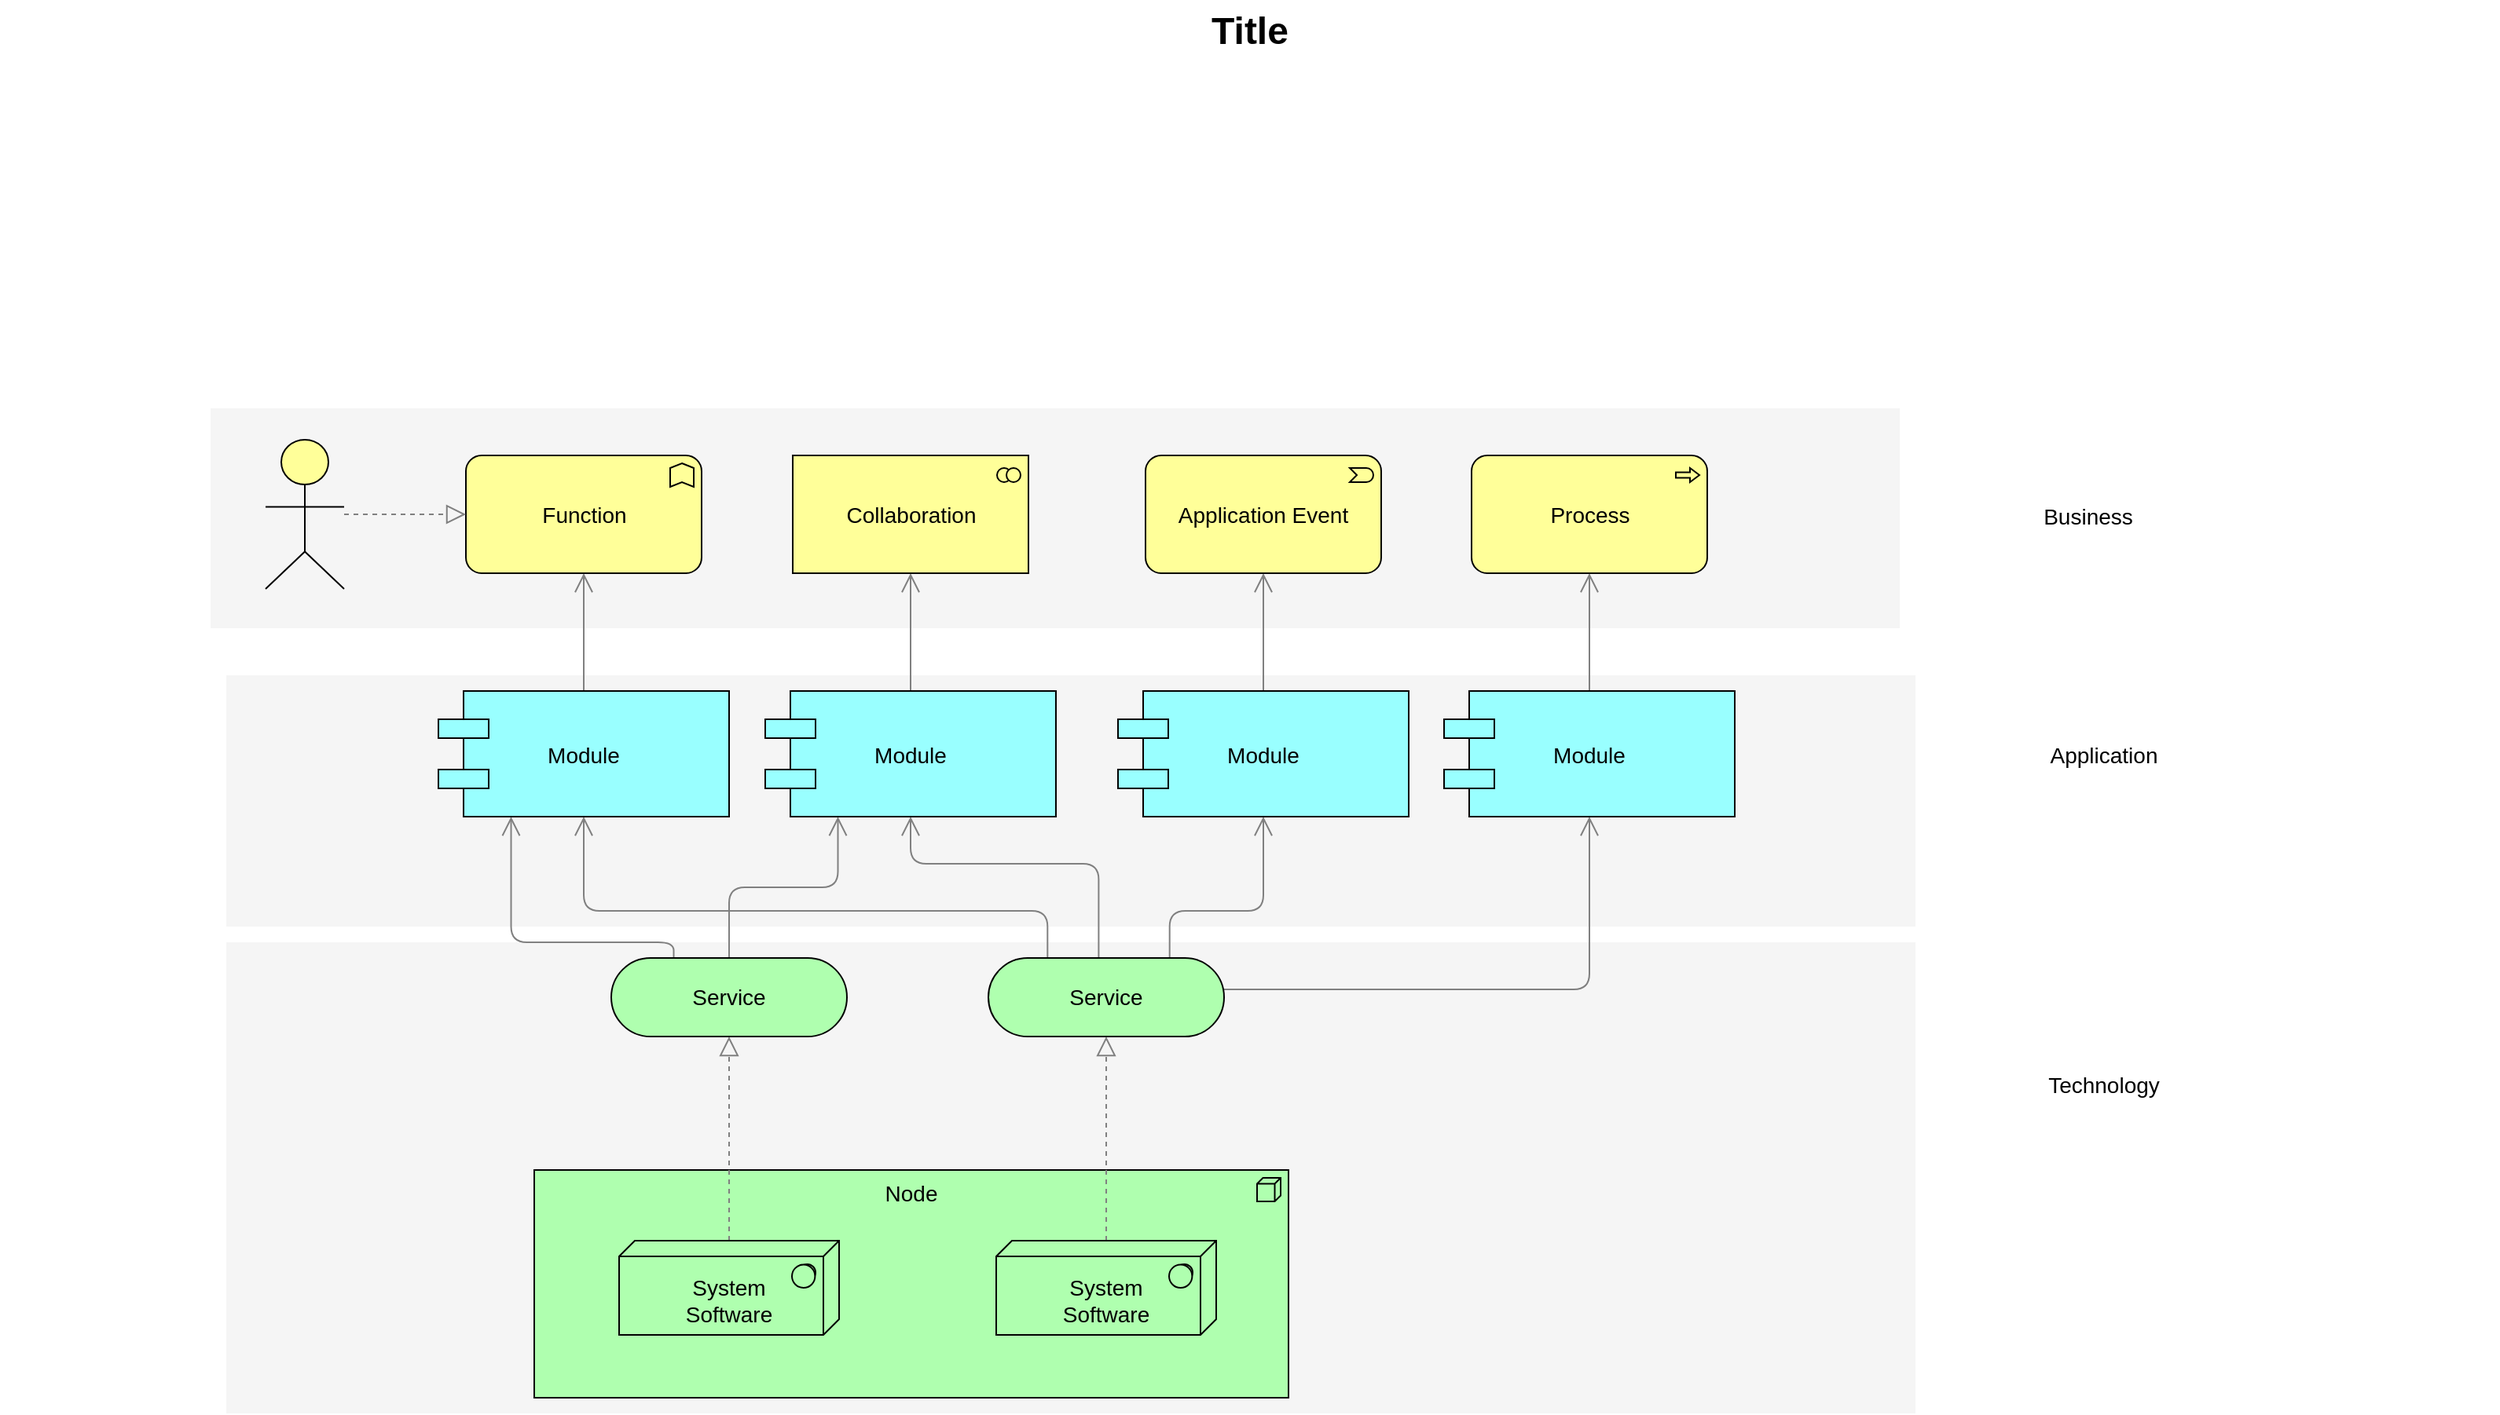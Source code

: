 <mxfile version="20.3.3" type="github" pages="4">
  <diagram id="6I0OCvxSQrVGMHxT2VVA" name="Page-1">
    <mxGraphModel dx="1666" dy="769" grid="1" gridSize="10" guides="1" tooltips="1" connect="1" arrows="1" fold="1" page="1" pageScale="1" pageWidth="850" pageHeight="1100" math="0" shadow="0">
      <root>
        <mxCell id="0" />
        <mxCell id="1" parent="0" />
        <mxCell id="dKdSaXE48SgPbhcamS2K-30" value="" style="whiteSpace=wrap;html=1;strokeColor=none;strokeWidth=1;fillColor=#f5f5f5;fontSize=14;" parent="1" vertex="1">
          <mxGeometry x="194" y="670" width="1075" height="300" as="geometry" />
        </mxCell>
        <mxCell id="dKdSaXE48SgPbhcamS2K-31" value="" style="whiteSpace=wrap;html=1;strokeColor=none;strokeWidth=1;fillColor=#f5f5f5;fontSize=14;" parent="1" vertex="1">
          <mxGeometry x="194" y="500" width="1075" height="160" as="geometry" />
        </mxCell>
        <mxCell id="dKdSaXE48SgPbhcamS2K-32" value="" style="whiteSpace=wrap;html=1;strokeColor=none;strokeWidth=1;fillColor=#f5f5f5;fontSize=14;" parent="1" vertex="1">
          <mxGeometry x="184" y="330" width="1075" height="140" as="geometry" />
        </mxCell>
        <mxCell id="dKdSaXE48SgPbhcamS2K-33" value="Node" style="html=1;whiteSpace=wrap;fillColor=#AFFFAF;shape=mxgraph.archimate3.application;appType=node;archiType=square;fontSize=14;verticalAlign=top;" parent="1" vertex="1">
          <mxGeometry x="390" y="815" width="480" height="145" as="geometry" />
        </mxCell>
        <mxCell id="dKdSaXE48SgPbhcamS2K-34" style="edgeStyle=elbowEdgeStyle;rounded=1;elbow=vertical;html=1;startSize=10;endArrow=block;endFill=0;endSize=10;jettySize=auto;orthogonalLoop=1;strokeColor=#808080;fontSize=14;dashed=1;" parent="1" source="dKdSaXE48SgPbhcamS2K-35" target="dKdSaXE48SgPbhcamS2K-40" edge="1">
          <mxGeometry relative="1" as="geometry" />
        </mxCell>
        <mxCell id="dKdSaXE48SgPbhcamS2K-35" value="&lt;div&gt;&lt;br&gt;&lt;/div&gt;System&lt;div&gt;Software&lt;/div&gt;" style="html=1;whiteSpace=wrap;fillColor=#AFFFAF;shape=mxgraph.archimate3.tech;techType=sysSw;fontSize=14;" parent="1" vertex="1">
          <mxGeometry x="444" y="860" width="140" height="60" as="geometry" />
        </mxCell>
        <mxCell id="dKdSaXE48SgPbhcamS2K-36" style="edgeStyle=elbowEdgeStyle;rounded=1;elbow=vertical;html=1;startSize=10;endArrow=block;endFill=0;endSize=10;jettySize=auto;orthogonalLoop=1;strokeColor=#808080;fontSize=14;dashed=1;" parent="1" source="dKdSaXE48SgPbhcamS2K-37" target="dKdSaXE48SgPbhcamS2K-45" edge="1">
          <mxGeometry relative="1" as="geometry" />
        </mxCell>
        <mxCell id="dKdSaXE48SgPbhcamS2K-37" value="&lt;div&gt;&lt;br&gt;&lt;/div&gt;&lt;div&gt;&lt;span&gt;System&lt;/span&gt;&lt;div&gt;Software&lt;/div&gt;&lt;/div&gt;" style="html=1;whiteSpace=wrap;fillColor=#AFFFAF;shape=mxgraph.archimate3.tech;techType=sysSw;fontSize=14;" parent="1" vertex="1">
          <mxGeometry x="684" y="860" width="140" height="60" as="geometry" />
        </mxCell>
        <mxCell id="dKdSaXE48SgPbhcamS2K-38" style="edgeStyle=elbowEdgeStyle;rounded=1;elbow=vertical;html=1;startSize=10;endArrow=open;endFill=0;endSize=10;jettySize=auto;orthogonalLoop=1;strokeColor=#808080;fontSize=14;entryX=0.25;entryY=1;" parent="1" source="dKdSaXE48SgPbhcamS2K-40" target="dKdSaXE48SgPbhcamS2K-49" edge="1">
          <mxGeometry relative="1" as="geometry" />
        </mxCell>
        <mxCell id="dKdSaXE48SgPbhcamS2K-39" style="edgeStyle=elbowEdgeStyle;rounded=1;elbow=vertical;html=1;startSize=10;endArrow=open;endFill=0;endSize=10;jettySize=auto;orthogonalLoop=1;strokeColor=#808080;fontSize=14;entryX=0.25;entryY=1;exitX=0.265;exitY=0.007;exitPerimeter=0;" parent="1" source="dKdSaXE48SgPbhcamS2K-40" target="dKdSaXE48SgPbhcamS2K-47" edge="1">
          <mxGeometry relative="1" as="geometry">
            <Array as="points">
              <mxPoint x="422" y="670" />
            </Array>
          </mxGeometry>
        </mxCell>
        <mxCell id="dKdSaXE48SgPbhcamS2K-40" value="Service" style="html=1;whiteSpace=wrap;fillColor=#AFFFAF;shape=mxgraph.archimate3.service;fontSize=14;" parent="1" vertex="1">
          <mxGeometry x="439" y="680" width="150" height="50" as="geometry" />
        </mxCell>
        <mxCell id="dKdSaXE48SgPbhcamS2K-41" style="edgeStyle=elbowEdgeStyle;rounded=1;elbow=vertical;html=1;startSize=10;endArrow=open;endFill=0;endSize=10;jettySize=auto;orthogonalLoop=1;strokeColor=#808080;fontSize=14;" parent="1" source="dKdSaXE48SgPbhcamS2K-45" target="dKdSaXE48SgPbhcamS2K-53" edge="1">
          <mxGeometry relative="1" as="geometry">
            <Array as="points">
              <mxPoint x="909" y="700" />
            </Array>
          </mxGeometry>
        </mxCell>
        <mxCell id="dKdSaXE48SgPbhcamS2K-42" style="edgeStyle=elbowEdgeStyle;rounded=1;elbow=vertical;html=1;startSize=10;endArrow=open;endFill=0;endSize=10;jettySize=auto;orthogonalLoop=1;strokeColor=#808080;fontSize=14;entryX=0.5;entryY=1;exitX=0.769;exitY=0.025;exitPerimeter=0;" parent="1" source="dKdSaXE48SgPbhcamS2K-45" target="dKdSaXE48SgPbhcamS2K-51" edge="1">
          <mxGeometry relative="1" as="geometry">
            <Array as="points">
              <mxPoint x="809" y="650" />
            </Array>
          </mxGeometry>
        </mxCell>
        <mxCell id="dKdSaXE48SgPbhcamS2K-43" style="edgeStyle=elbowEdgeStyle;rounded=1;elbow=vertical;html=1;startSize=10;endArrow=open;endFill=0;endSize=10;jettySize=auto;orthogonalLoop=1;strokeColor=#808080;fontSize=14;entryX=0.5;entryY=1;exitX=0.468;exitY=0.025;exitPerimeter=0;" parent="1" source="dKdSaXE48SgPbhcamS2K-45" target="dKdSaXE48SgPbhcamS2K-49" edge="1">
          <mxGeometry relative="1" as="geometry">
            <Array as="points">
              <mxPoint x="699" y="620" />
            </Array>
          </mxGeometry>
        </mxCell>
        <mxCell id="dKdSaXE48SgPbhcamS2K-44" style="edgeStyle=elbowEdgeStyle;rounded=1;elbow=vertical;html=1;startSize=10;endArrow=open;endFill=0;endSize=10;jettySize=auto;orthogonalLoop=1;strokeColor=#808080;fontSize=14;exitX=0.251;exitY=0.002;exitPerimeter=0;" parent="1" source="dKdSaXE48SgPbhcamS2K-45" target="dKdSaXE48SgPbhcamS2K-47" edge="1">
          <mxGeometry relative="1" as="geometry">
            <Array as="points">
              <mxPoint x="589" y="650" />
            </Array>
          </mxGeometry>
        </mxCell>
        <mxCell id="dKdSaXE48SgPbhcamS2K-45" value="Service" style="html=1;whiteSpace=wrap;fillColor=#AFFFAF;shape=mxgraph.archimate3.service;fontSize=14;" parent="1" vertex="1">
          <mxGeometry x="679" y="680" width="150" height="50" as="geometry" />
        </mxCell>
        <mxCell id="dKdSaXE48SgPbhcamS2K-46" style="edgeStyle=elbowEdgeStyle;rounded=1;elbow=vertical;html=1;startSize=10;endArrow=open;endFill=0;endSize=10;jettySize=auto;orthogonalLoop=1;strokeColor=#808080;fontSize=14;" parent="1" source="dKdSaXE48SgPbhcamS2K-47" target="dKdSaXE48SgPbhcamS2K-54" edge="1">
          <mxGeometry relative="1" as="geometry" />
        </mxCell>
        <mxCell id="dKdSaXE48SgPbhcamS2K-47" value="Module" style="shape=component;align=center;fillColor=#99ffff;gradientColor=none;fontSize=14;" parent="1" vertex="1">
          <mxGeometry x="329" y="510" width="185" height="80" as="geometry" />
        </mxCell>
        <mxCell id="dKdSaXE48SgPbhcamS2K-48" style="edgeStyle=elbowEdgeStyle;rounded=1;elbow=vertical;html=1;startSize=10;endArrow=open;endFill=0;endSize=10;jettySize=auto;orthogonalLoop=1;strokeColor=#808080;fontSize=14;" parent="1" source="dKdSaXE48SgPbhcamS2K-49" target="dKdSaXE48SgPbhcamS2K-55" edge="1">
          <mxGeometry relative="1" as="geometry" />
        </mxCell>
        <mxCell id="dKdSaXE48SgPbhcamS2K-49" value="Module" style="shape=component;align=center;fillColor=#99ffff;gradientColor=none;fontSize=14;" parent="1" vertex="1">
          <mxGeometry x="537" y="510" width="185" height="80" as="geometry" />
        </mxCell>
        <mxCell id="dKdSaXE48SgPbhcamS2K-50" style="edgeStyle=elbowEdgeStyle;rounded=1;elbow=vertical;html=1;startSize=10;endArrow=open;endFill=0;endSize=10;jettySize=auto;orthogonalLoop=1;strokeColor=#808080;fontSize=14;" parent="1" source="dKdSaXE48SgPbhcamS2K-51" target="dKdSaXE48SgPbhcamS2K-56" edge="1">
          <mxGeometry relative="1" as="geometry" />
        </mxCell>
        <mxCell id="dKdSaXE48SgPbhcamS2K-51" value="Module" style="shape=component;align=center;fillColor=#99ffff;gradientColor=none;fontSize=14;" parent="1" vertex="1">
          <mxGeometry x="761.5" y="510" width="185" height="80" as="geometry" />
        </mxCell>
        <mxCell id="dKdSaXE48SgPbhcamS2K-52" style="edgeStyle=elbowEdgeStyle;rounded=1;elbow=vertical;html=1;startSize=10;endArrow=open;endFill=0;endSize=10;jettySize=auto;orthogonalLoop=1;strokeColor=#808080;fontSize=14;" parent="1" source="dKdSaXE48SgPbhcamS2K-53" target="dKdSaXE48SgPbhcamS2K-57" edge="1">
          <mxGeometry relative="1" as="geometry" />
        </mxCell>
        <mxCell id="dKdSaXE48SgPbhcamS2K-53" value="Module" style="shape=component;align=center;fillColor=#99ffff;gradientColor=none;fontSize=14;" parent="1" vertex="1">
          <mxGeometry x="969" y="510" width="185" height="80" as="geometry" />
        </mxCell>
        <mxCell id="dKdSaXE48SgPbhcamS2K-54" value="Function" style="html=1;whiteSpace=wrap;fillColor=#ffff99;shape=mxgraph.archimate3.application;appType=func;archiType=rounded;fontSize=14;" parent="1" vertex="1">
          <mxGeometry x="346.5" y="360" width="150" height="75" as="geometry" />
        </mxCell>
        <mxCell id="dKdSaXE48SgPbhcamS2K-55" value="Collaboration" style="html=1;whiteSpace=wrap;fillColor=#ffff99;shape=mxgraph.archimate3.application;appType=collab;archiType=square;fontSize=14;" parent="1" vertex="1">
          <mxGeometry x="554.5" y="360" width="150" height="75" as="geometry" />
        </mxCell>
        <mxCell id="dKdSaXE48SgPbhcamS2K-56" value="Application Event" style="html=1;whiteSpace=wrap;fillColor=#ffff99;shape=mxgraph.archimate3.application;appType=event;archiType=rounded;fontSize=14;" parent="1" vertex="1">
          <mxGeometry x="779" y="360" width="150" height="75" as="geometry" />
        </mxCell>
        <mxCell id="dKdSaXE48SgPbhcamS2K-57" value="Process" style="html=1;whiteSpace=wrap;fillColor=#ffff99;shape=mxgraph.archimate3.application;appType=proc;archiType=rounded;fontSize=14;" parent="1" vertex="1">
          <mxGeometry x="986.5" y="360" width="150" height="75" as="geometry" />
        </mxCell>
        <mxCell id="dKdSaXE48SgPbhcamS2K-58" value="Technology" style="text;html=1;strokeColor=none;fillColor=none;align=center;verticalAlign=middle;whiteSpace=wrap;fontSize=14;" parent="1" vertex="1">
          <mxGeometry x="1269" y="751" width="240" height="20" as="geometry" />
        </mxCell>
        <mxCell id="dKdSaXE48SgPbhcamS2K-59" value="Application" style="text;html=1;strokeColor=none;fillColor=none;align=center;verticalAlign=middle;whiteSpace=wrap;fontSize=14;" parent="1" vertex="1">
          <mxGeometry x="1269" y="541" width="240" height="20" as="geometry" />
        </mxCell>
        <mxCell id="dKdSaXE48SgPbhcamS2K-60" value="Business" style="text;html=1;strokeColor=none;fillColor=none;align=center;verticalAlign=middle;whiteSpace=wrap;fontSize=14;" parent="1" vertex="1">
          <mxGeometry x="1259" y="389" width="240" height="20" as="geometry" />
        </mxCell>
        <mxCell id="dKdSaXE48SgPbhcamS2K-61" style="edgeStyle=elbowEdgeStyle;rounded=1;elbow=vertical;html=1;dashed=1;startSize=10;endArrow=block;endFill=0;endSize=10;jettySize=auto;orthogonalLoop=1;strokeColor=#808080;fontSize=14;" parent="1" source="dKdSaXE48SgPbhcamS2K-62" target="dKdSaXE48SgPbhcamS2K-54" edge="1">
          <mxGeometry relative="1" as="geometry" />
        </mxCell>
        <mxCell id="dKdSaXE48SgPbhcamS2K-62" value="" style="html=1;whiteSpace=wrap;fillColor=#ffff99;shape=mxgraph.archimate3.actor;fontSize=14;" parent="1" vertex="1">
          <mxGeometry x="219" y="350" width="50" height="95" as="geometry" />
        </mxCell>
        <mxCell id="dKdSaXE48SgPbhcamS2K-63" value="Title" style="text;strokeColor=none;fillColor=none;html=1;fontSize=24;fontStyle=1;verticalAlign=middle;align=center;" parent="1" vertex="1">
          <mxGeometry x="50" y="70" width="1590" height="40" as="geometry" />
        </mxCell>
      </root>
    </mxGraphModel>
  </diagram>
  <diagram id="lbukrBhSVeW8FZef-kJ1" name="第 2 页">
    <mxGraphModel dx="1186" dy="519" grid="1" gridSize="10" guides="1" tooltips="1" connect="1" arrows="1" fold="1" page="1" pageScale="1" pageWidth="827" pageHeight="1169" math="0" shadow="0">
      <root>
        <mxCell id="0" />
        <mxCell id="1" parent="0" />
        <mxCell id="a6-csXQEDT_WiFzlH9FD-1" value="用户服务" style="rounded=0;whiteSpace=wrap;html=1;fillColor=#FF6666;" parent="1" vertex="1">
          <mxGeometry x="180" y="380" width="100" height="50" as="geometry" />
        </mxCell>
        <mxCell id="a6-csXQEDT_WiFzlH9FD-2" value="" style="endArrow=none;dashed=1;html=1;rounded=0;" parent="1" edge="1">
          <mxGeometry width="50" height="50" relative="1" as="geometry">
            <mxPoint x="170" y="430" as="sourcePoint" />
            <mxPoint x="170" y="90" as="targetPoint" />
          </mxGeometry>
        </mxCell>
        <mxCell id="a6-csXQEDT_WiFzlH9FD-3" value="配置服务" style="rounded=0;whiteSpace=wrap;html=1;fillColor=#FF6666;" parent="1" vertex="1">
          <mxGeometry x="290" y="380" width="100" height="50" as="geometry" />
        </mxCell>
        <mxCell id="a6-csXQEDT_WiFzlH9FD-4" value="流程服务" style="rounded=0;whiteSpace=wrap;html=1;" parent="1" vertex="1">
          <mxGeometry x="400" y="380" width="100" height="50" as="geometry" />
        </mxCell>
        <mxCell id="a6-csXQEDT_WiFzlH9FD-5" value="Mysql" style="shape=cylinder3;whiteSpace=wrap;html=1;boundedLbl=1;backgroundOutline=1;size=15;" parent="1" vertex="1">
          <mxGeometry x="180" y="470" width="60" height="60" as="geometry" />
        </mxCell>
        <mxCell id="a6-csXQEDT_WiFzlH9FD-6" value="达梦" style="shape=cylinder3;whiteSpace=wrap;html=1;boundedLbl=1;backgroundOutline=1;size=15;" parent="1" vertex="1">
          <mxGeometry x="280" y="470" width="60" height="60" as="geometry" />
        </mxCell>
        <mxCell id="a6-csXQEDT_WiFzlH9FD-7" value="PG" style="shape=cylinder3;whiteSpace=wrap;html=1;boundedLbl=1;backgroundOutline=1;size=15;" parent="1" vertex="1">
          <mxGeometry x="370" y="470" width="60" height="60" as="geometry" />
        </mxCell>
        <mxCell id="a6-csXQEDT_WiFzlH9FD-8" value="Kafka" style="shape=cylinder3;whiteSpace=wrap;html=1;boundedLbl=1;backgroundOutline=1;size=15;rotation=90;" parent="1" vertex="1">
          <mxGeometry x="562" y="470" width="40" height="70" as="geometry" />
        </mxCell>
        <mxCell id="a6-csXQEDT_WiFzlH9FD-9" value="Redis" style="shape=cylinder3;whiteSpace=wrap;html=1;boundedLbl=1;backgroundOutline=1;size=15;" parent="1" vertex="1">
          <mxGeometry x="460" y="470" width="60" height="60" as="geometry" />
        </mxCell>
        <mxCell id="a6-csXQEDT_WiFzlH9FD-11" value="" style="endArrow=none;dashed=1;html=1;rounded=0;" parent="1" edge="1">
          <mxGeometry width="50" height="50" relative="1" as="geometry">
            <mxPoint x="120" y="450" as="sourcePoint" />
            <mxPoint x="980" y="450" as="targetPoint" />
          </mxGeometry>
        </mxCell>
        <mxCell id="a6-csXQEDT_WiFzlH9FD-12" value="日志服务" style="rounded=0;whiteSpace=wrap;html=1;fillColor=#FF6666;" parent="1" vertex="1">
          <mxGeometry x="510" y="380" width="100" height="50" as="geometry" />
        </mxCell>
        <mxCell id="a6-csXQEDT_WiFzlH9FD-13" value="缓存" style="rounded=0;whiteSpace=wrap;html=1;" parent="1" vertex="1">
          <mxGeometry x="620" y="380" width="100" height="50" as="geometry" />
        </mxCell>
        <mxCell id="a6-csXQEDT_WiFzlH9FD-14" value="图片服务" style="rounded=0;whiteSpace=wrap;html=1;" parent="1" vertex="1">
          <mxGeometry x="730" y="380" width="100" height="50" as="geometry" />
        </mxCell>
        <mxCell id="a6-csXQEDT_WiFzlH9FD-15" value="OSS" style="rounded=0;whiteSpace=wrap;html=1;" parent="1" vertex="1">
          <mxGeometry x="840" y="380" width="100" height="50" as="geometry" />
        </mxCell>
        <mxCell id="a6-csXQEDT_WiFzlH9FD-16" value="文件存储" style="shape=cylinder3;whiteSpace=wrap;html=1;boundedLbl=1;backgroundOutline=1;size=15;" parent="1" vertex="1">
          <mxGeometry x="670" y="470" width="60" height="60" as="geometry" />
        </mxCell>
        <mxCell id="a6-csXQEDT_WiFzlH9FD-17" value="" style="endArrow=none;dashed=1;html=1;rounded=0;" parent="1" edge="1">
          <mxGeometry width="50" height="50" relative="1" as="geometry">
            <mxPoint x="967" y="440" as="sourcePoint" />
            <mxPoint x="967" y="100" as="targetPoint" />
          </mxGeometry>
        </mxCell>
        <mxCell id="a6-csXQEDT_WiFzlH9FD-18" value="数据规范" style="rounded=0;whiteSpace=wrap;html=1;fillColor=#fff2cc;strokeColor=#d6b656;" parent="1" vertex="1">
          <mxGeometry x="790" y="475" width="110" height="50" as="geometry" />
        </mxCell>
        <mxCell id="a6-csXQEDT_WiFzlH9FD-19" value="文书服务" style="rounded=0;whiteSpace=wrap;html=1;fillColor=#b0e3e6;strokeColor=#0e8088;" parent="1" vertex="1">
          <mxGeometry x="180" y="290" width="100" height="50" as="geometry" />
        </mxCell>
        <mxCell id="a6-csXQEDT_WiFzlH9FD-20" value="案件" style="rounded=0;whiteSpace=wrap;html=1;" parent="1" vertex="1">
          <mxGeometry x="290" y="290" width="100" height="50" as="geometry" />
        </mxCell>
        <mxCell id="a6-csXQEDT_WiFzlH9FD-21" value="自由裁量权" style="rounded=0;whiteSpace=wrap;html=1;fillColor=#FF6666;" parent="1" vertex="1">
          <mxGeometry x="400" y="290" width="100" height="50" as="geometry" />
        </mxCell>
        <mxCell id="a6-csXQEDT_WiFzlH9FD-22" value="考试" style="rounded=0;whiteSpace=wrap;html=1;" parent="1" vertex="1">
          <mxGeometry x="510" y="290" width="100" height="50" as="geometry" />
        </mxCell>
        <mxCell id="a6-csXQEDT_WiFzlH9FD-23" value="评议考核" style="rounded=0;whiteSpace=wrap;html=1;" parent="1" vertex="1">
          <mxGeometry x="620" y="290" width="100" height="50" as="geometry" />
        </mxCell>
        <mxCell id="a6-csXQEDT_WiFzlH9FD-24" value="指挥调度" style="rounded=0;whiteSpace=wrap;html=1;" parent="1" vertex="1">
          <mxGeometry x="730" y="290" width="100" height="50" as="geometry" />
        </mxCell>
        <mxCell id="a6-csXQEDT_WiFzlH9FD-25" value="菜单管理" style="rounded=0;whiteSpace=wrap;html=1;fillColor=#FF6666;" parent="1" vertex="1">
          <mxGeometry x="840" y="290" width="100" height="50" as="geometry" />
        </mxCell>
        <mxCell id="a6-csXQEDT_WiFzlH9FD-27" value="" style="rounded=0;whiteSpace=wrap;html=1;" parent="1" vertex="1">
          <mxGeometry x="40" y="100" width="120" height="330" as="geometry" />
        </mxCell>
        <mxCell id="a6-csXQEDT_WiFzlH9FD-28" value="文件" style="rounded=0;whiteSpace=wrap;html=1;" parent="1" vertex="1">
          <mxGeometry x="50" y="182.5" width="70" height="30" as="geometry" />
        </mxCell>
        <mxCell id="a6-csXQEDT_WiFzlH9FD-29" value="接口" style="rounded=0;whiteSpace=wrap;html=1;" parent="1" vertex="1">
          <mxGeometry x="50" y="222.5" width="70" height="30" as="geometry" />
        </mxCell>
        <mxCell id="a6-csXQEDT_WiFzlH9FD-30" value="消息队列" style="rounded=0;whiteSpace=wrap;html=1;" parent="1" vertex="1">
          <mxGeometry x="50" y="262.5" width="70" height="30" as="geometry" />
        </mxCell>
        <mxCell id="a6-csXQEDT_WiFzlH9FD-34" value="" style="group" parent="1" vertex="1" connectable="0">
          <mxGeometry x="120" y="120" width="40" height="75" as="geometry" />
        </mxCell>
        <mxCell id="a6-csXQEDT_WiFzlH9FD-33" value="" style="rounded=0;whiteSpace=wrap;html=1;" parent="a6-csXQEDT_WiFzlH9FD-34" vertex="1">
          <mxGeometry x="5" width="30" height="75" as="geometry" />
        </mxCell>
        <mxCell id="a6-csXQEDT_WiFzlH9FD-32" value="接入控制" style="text;html=1;resizable=0;autosize=1;align=center;verticalAlign=middle;points=[];fillColor=none;strokeColor=none;rounded=0;horizontal=0;" parent="a6-csXQEDT_WiFzlH9FD-34" vertex="1">
          <mxGeometry y="7.5" width="40" height="60" as="geometry" />
        </mxCell>
        <mxCell id="a6-csXQEDT_WiFzlH9FD-35" value="" style="group" parent="1" vertex="1" connectable="0">
          <mxGeometry x="120" y="200" width="40" height="75" as="geometry" />
        </mxCell>
        <mxCell id="a6-csXQEDT_WiFzlH9FD-36" value="" style="rounded=0;whiteSpace=wrap;html=1;" parent="a6-csXQEDT_WiFzlH9FD-35" vertex="1">
          <mxGeometry x="5" width="30" height="75" as="geometry" />
        </mxCell>
        <mxCell id="a6-csXQEDT_WiFzlH9FD-37" value="数据质量" style="text;html=1;resizable=0;autosize=1;align=center;verticalAlign=middle;points=[];fillColor=none;strokeColor=none;rounded=0;horizontal=0;" parent="a6-csXQEDT_WiFzlH9FD-35" vertex="1">
          <mxGeometry y="7.5" width="40" height="60" as="geometry" />
        </mxCell>
        <mxCell id="a6-csXQEDT_WiFzlH9FD-38" value="数据接入/输出" style="text;html=1;resizable=0;autosize=1;align=center;verticalAlign=middle;points=[];fillColor=none;strokeColor=none;rounded=0;" parent="1" vertex="1">
          <mxGeometry x="50" y="400" width="100" height="30" as="geometry" />
        </mxCell>
        <mxCell id="a6-csXQEDT_WiFzlH9FD-39" value="报表导出" style="rounded=0;whiteSpace=wrap;html=1;" parent="1" vertex="1">
          <mxGeometry x="840" y="212.5" width="100" height="50" as="geometry" />
        </mxCell>
        <mxCell id="a6-csXQEDT_WiFzlH9FD-40" value="" style="rounded=0;whiteSpace=wrap;html=1;" parent="1" vertex="1">
          <mxGeometry x="980" y="100" width="120" height="330" as="geometry" />
        </mxCell>
        <mxCell id="a6-csXQEDT_WiFzlH9FD-41" value="" style="endArrow=none;dashed=1;html=1;rounded=0;" parent="1" edge="1">
          <mxGeometry width="50" height="50" relative="1" as="geometry">
            <mxPoint x="180" y="180" as="sourcePoint" />
            <mxPoint x="950" y="180" as="targetPoint" />
          </mxGeometry>
        </mxCell>
        <mxCell id="a6-csXQEDT_WiFzlH9FD-42" value="" style="group" parent="1" vertex="1" connectable="0">
          <mxGeometry x="120" y="280" width="40" height="75" as="geometry" />
        </mxCell>
        <mxCell id="a6-csXQEDT_WiFzlH9FD-43" value="" style="rounded=0;whiteSpace=wrap;html=1;" parent="a6-csXQEDT_WiFzlH9FD-42" vertex="1">
          <mxGeometry x="5" width="30" height="75" as="geometry" />
        </mxCell>
        <mxCell id="a6-csXQEDT_WiFzlH9FD-44" value="数据规范" style="text;html=1;resizable=0;autosize=1;align=center;verticalAlign=middle;points=[];fillColor=none;strokeColor=none;rounded=0;horizontal=0;" parent="a6-csXQEDT_WiFzlH9FD-42" vertex="1">
          <mxGeometry y="7.5" width="40" height="60" as="geometry" />
        </mxCell>
        <mxCell id="a6-csXQEDT_WiFzlH9FD-45" value="数据清洗服务" style="rounded=0;whiteSpace=wrap;html=1;fillColor=#fff2cc;strokeColor=#d6b656;" parent="1" vertex="1">
          <mxGeometry x="45" y="360" width="110" height="40" as="geometry" />
        </mxCell>
        <mxCell id="a6-csXQEDT_WiFzlH9FD-46" value="业务能力输出" style="text;html=1;resizable=0;autosize=1;align=center;verticalAlign=middle;points=[];fillColor=none;strokeColor=none;rounded=0;" parent="1" vertex="1">
          <mxGeometry x="990" y="400" width="100" height="30" as="geometry" />
        </mxCell>
        <mxCell id="a6-csXQEDT_WiFzlH9FD-47" value="可控RestApi" style="rounded=0;whiteSpace=wrap;html=1;" parent="1" vertex="1">
          <mxGeometry x="1000" y="142.5" width="70" height="30" as="geometry" />
        </mxCell>
        <mxCell id="a6-csXQEDT_WiFzlH9FD-48" value="页面能力嵌入" style="rounded=0;whiteSpace=wrap;html=1;" parent="1" vertex="1">
          <mxGeometry x="1000" y="182.5" width="70" height="30" as="geometry" />
        </mxCell>
        <mxCell id="a6-csXQEDT_WiFzlH9FD-49" value="用户" style="rounded=0;whiteSpace=wrap;html=1;" parent="1" vertex="1">
          <mxGeometry x="1000" y="222.5" width="70" height="30" as="geometry" />
        </mxCell>
        <mxCell id="a6-csXQEDT_WiFzlH9FD-50" value="组织架构" style="rounded=0;whiteSpace=wrap;html=1;" parent="1" vertex="1">
          <mxGeometry x="1000" y="262.5" width="70" height="30" as="geometry" />
        </mxCell>
        <mxCell id="a6-csXQEDT_WiFzlH9FD-51" value="外部设备调度" style="rounded=0;whiteSpace=wrap;html=1;" parent="1" vertex="1">
          <mxGeometry x="1000" y="300" width="70" height="30" as="geometry" />
        </mxCell>
        <mxCell id="a6-csXQEDT_WiFzlH9FD-52" value="OSS" style="rounded=0;whiteSpace=wrap;html=1;" parent="1" vertex="1">
          <mxGeometry x="727" y="212.5" width="100" height="50" as="geometry" />
        </mxCell>
        <mxCell id="a6-csXQEDT_WiFzlH9FD-53" value="消息通知（SMS/Mail/社交）" style="rounded=0;whiteSpace=wrap;html=1;" parent="1" vertex="1">
          <mxGeometry x="620" y="212.5" width="100" height="50" as="geometry" />
        </mxCell>
        <mxCell id="a6-csXQEDT_WiFzlH9FD-56" value="UI" style="rounded=0;whiteSpace=wrap;html=1;" parent="1" vertex="1">
          <mxGeometry x="180" y="100" width="770" height="60" as="geometry" />
        </mxCell>
        <mxCell id="a6-csXQEDT_WiFzlH9FD-59" value="。。。" style="rounded=0;whiteSpace=wrap;html=1;" parent="1" vertex="1">
          <mxGeometry x="190" y="212.5" width="390" height="50" as="geometry" />
        </mxCell>
      </root>
    </mxGraphModel>
  </diagram>
  <diagram id="DBfPnybLH8Cop9w9KJ8Y" name="第 3 页">
    <mxGraphModel dx="1186" dy="519" grid="1" gridSize="10" guides="1" tooltips="1" connect="1" arrows="1" fold="1" page="1" pageScale="1" pageWidth="827" pageHeight="1169" math="0" shadow="0">
      <root>
        <mxCell id="0" />
        <mxCell id="1" parent="0" />
        <mxCell id="0GNlF46BEiLHiTcUJK0O-2" value="检查对象" style="rounded=0;whiteSpace=wrap;html=1;" vertex="1" parent="1">
          <mxGeometry x="80" y="80" width="90" height="40" as="geometry" />
        </mxCell>
        <mxCell id="0GNlF46BEiLHiTcUJK0O-3" value="企业经营数据" style="rounded=0;whiteSpace=wrap;html=1;" vertex="1" parent="1">
          <mxGeometry x="80" y="130" width="90" height="40" as="geometry" />
        </mxCell>
        <mxCell id="0GNlF46BEiLHiTcUJK0O-4" value="" style="endArrow=none;dashed=1;html=1;dashPattern=1 3;strokeWidth=2;rounded=0;" edge="1" parent="1">
          <mxGeometry width="50" height="50" relative="1" as="geometry">
            <mxPoint x="190" y="330" as="sourcePoint" />
            <mxPoint x="190" y="50" as="targetPoint" />
          </mxGeometry>
        </mxCell>
        <mxCell id="0GNlF46BEiLHiTcUJK0O-5" value="" style="endArrow=none;dashed=1;html=1;dashPattern=1 3;strokeWidth=2;rounded=0;" edge="1" parent="1">
          <mxGeometry width="50" height="50" relative="1" as="geometry">
            <mxPoint x="560" y="320" as="sourcePoint" />
            <mxPoint x="560" y="40" as="targetPoint" />
          </mxGeometry>
        </mxCell>
        <mxCell id="0GNlF46BEiLHiTcUJK0O-6" value="检查档案" style="rounded=0;whiteSpace=wrap;html=1;" vertex="1" parent="1">
          <mxGeometry x="580" y="70" width="90" height="50" as="geometry" />
        </mxCell>
        <mxCell id="0GNlF46BEiLHiTcUJK0O-7" value="违法线索" style="rounded=0;whiteSpace=wrap;html=1;" vertex="1" parent="1">
          <mxGeometry x="580" y="130" width="90" height="50" as="geometry" />
        </mxCell>
        <mxCell id="0GNlF46BEiLHiTcUJK0O-8" value="告知承诺信息" style="rounded=0;whiteSpace=wrap;html=1;" vertex="1" parent="1">
          <mxGeometry x="80" y="180" width="90" height="40" as="geometry" />
        </mxCell>
        <mxCell id="0GNlF46BEiLHiTcUJK0O-9" value="交委GIS" style="rounded=0;whiteSpace=wrap;html=1;" vertex="1" parent="1">
          <mxGeometry x="80" y="240" width="90" height="40" as="geometry" />
        </mxCell>
        <mxCell id="0GNlF46BEiLHiTcUJK0O-10" value="检查计划" style="rounded=0;whiteSpace=wrap;html=1;" vertex="1" parent="1">
          <mxGeometry x="580" y="190" width="90" height="50" as="geometry" />
        </mxCell>
        <mxCell id="0GNlF46BEiLHiTcUJK0O-11" value="企业基础数据和运营信息" style="rounded=0;whiteSpace=wrap;html=1;" vertex="1" parent="1">
          <mxGeometry x="80" y="290" width="90" height="40" as="geometry" />
        </mxCell>
        <mxCell id="0GNlF46BEiLHiTcUJK0O-12" value="监管事项目录" style="rounded=0;whiteSpace=wrap;html=1;" vertex="1" parent="1">
          <mxGeometry x="80" y="340" width="90" height="40" as="geometry" />
        </mxCell>
        <mxCell id="0GNlF46BEiLHiTcUJK0O-13" value="监管对象" style="rounded=0;whiteSpace=wrap;html=1;" vertex="1" parent="1">
          <mxGeometry x="80" y="390" width="90" height="40" as="geometry" />
        </mxCell>
        <mxCell id="0GNlF46BEiLHiTcUJK0O-14" value="监管人员" style="rounded=0;whiteSpace=wrap;html=1;" vertex="1" parent="1">
          <mxGeometry x="80" y="440" width="90" height="40" as="geometry" />
        </mxCell>
        <mxCell id="0GNlF46BEiLHiTcUJK0O-15" value="移动电子政务平台" style="rounded=0;whiteSpace=wrap;html=1;" vertex="1" parent="1">
          <mxGeometry x="80" y="490" width="90" height="40" as="geometry" />
        </mxCell>
        <mxCell id="0GNlF46BEiLHiTcUJK0O-16" value="" style="shape=flexArrow;endArrow=classic;html=1;rounded=0;" edge="1" parent="1">
          <mxGeometry width="50" height="50" relative="1" as="geometry">
            <mxPoint x="80" y="50" as="sourcePoint" />
            <mxPoint x="150" y="50" as="targetPoint" />
          </mxGeometry>
        </mxCell>
        <mxCell id="0GNlF46BEiLHiTcUJK0O-17" value="" style="shape=flexArrow;endArrow=classic;html=1;rounded=0;" edge="1" parent="1">
          <mxGeometry width="50" height="50" relative="1" as="geometry">
            <mxPoint x="580" y="50" as="sourcePoint" />
            <mxPoint x="650" y="50" as="targetPoint" />
          </mxGeometry>
        </mxCell>
        <mxCell id="0GNlF46BEiLHiTcUJK0O-18" value="监管基础管理系统" style="rounded=0;whiteSpace=wrap;html=1;fillColor=#7EA6E0;" vertex="1" parent="1">
          <mxGeometry x="220" y="86" width="90" height="40" as="geometry" />
        </mxCell>
        <mxCell id="0GNlF46BEiLHiTcUJK0O-19" value="风险+信用”监管系统" style="rounded=0;whiteSpace=wrap;html=1;fillColor=#7EA6E0;" vertex="1" parent="1">
          <mxGeometry x="324" y="86" width="90" height="40" as="geometry" />
        </mxCell>
        <mxCell id="0GNlF46BEiLHiTcUJK0O-20" value="现场监管系统" style="rounded=0;whiteSpace=wrap;html=1;fillColor=#7EA6E0;" vertex="1" parent="1">
          <mxGeometry x="430" y="86" width="90" height="40" as="geometry" />
        </mxCell>
        <mxCell id="0GNlF46BEiLHiTcUJK0O-21" value="非现场监管系统" style="rounded=0;whiteSpace=wrap;html=1;fillColor=#FFFF33;" vertex="1" parent="1">
          <mxGeometry x="220" y="150" width="90" height="40" as="geometry" />
        </mxCell>
        <mxCell id="0GNlF46BEiLHiTcUJK0O-22" value="共治监管系统" style="rounded=0;whiteSpace=wrap;html=1;fillColor=#CCCCCC;" vertex="1" parent="1">
          <mxGeometry x="324" y="150" width="90" height="40" as="geometry" />
        </mxCell>
        <mxCell id="0GNlF46BEiLHiTcUJK0O-23" value="监督评价系统" style="rounded=0;whiteSpace=wrap;html=1;fillColor=#33FF33;" vertex="1" parent="1">
          <mxGeometry x="430" y="150" width="90" height="40" as="geometry" />
        </mxCell>
        <mxCell id="0GNlF46BEiLHiTcUJK0O-24" value="数据报送管理系统" style="rounded=0;whiteSpace=wrap;html=1;fillColor=#33FF33;" vertex="1" parent="1">
          <mxGeometry x="430" y="210" width="90" height="40" as="geometry" />
        </mxCell>
        <mxCell id="0GNlF46BEiLHiTcUJK0O-25" value="监管门户系统" style="rounded=0;whiteSpace=wrap;html=1;fillColor=#7EA6E0;" vertex="1" parent="1">
          <mxGeometry x="220" y="210" width="90" height="40" as="geometry" />
        </mxCell>
        <mxCell id="0GNlF46BEiLHiTcUJK0O-26" value="系统管理" style="rounded=0;whiteSpace=wrap;html=1;fillColor=#CCCCCC;" vertex="1" parent="1">
          <mxGeometry x="324" y="210" width="90" height="40" as="geometry" />
        </mxCell>
        <mxCell id="0GNlF46BEiLHiTcUJK0O-27" value="移动监管系统" style="rounded=0;whiteSpace=wrap;html=1;fillColor=#7EA6E0;" vertex="1" parent="1">
          <mxGeometry x="220" y="270" width="90" height="40" as="geometry" />
        </mxCell>
        <mxCell id="0GNlF46BEiLHiTcUJK0O-28" value="监管处置系统" style="rounded=0;whiteSpace=wrap;html=1;fillColor=#33FF33;" vertex="1" parent="1">
          <mxGeometry x="430" y="270" width="90" height="40" as="geometry" />
        </mxCell>
        <mxCell id="0GNlF46BEiLHiTcUJK0O-29" value="监管档案系统" style="rounded=0;whiteSpace=wrap;html=1;fillColor=#33FF33;" vertex="1" parent="1">
          <mxGeometry x="324" y="270" width="90" height="40" as="geometry" />
        </mxCell>
        <mxCell id="0GNlF46BEiLHiTcUJK0O-30" value="综合分析与展示系统" style="rounded=0;whiteSpace=wrap;html=1;fillColor=#33FF33;" vertex="1" parent="1">
          <mxGeometry x="430" y="330" width="90" height="40" as="geometry" />
        </mxCell>
        <mxCell id="0GNlF46BEiLHiTcUJK0O-31" value="信息资源库" style="rounded=0;whiteSpace=wrap;html=1;fillColor=#FFFF33;" vertex="1" parent="1">
          <mxGeometry x="220" y="330" width="90" height="40" as="geometry" />
        </mxCell>
      </root>
    </mxGraphModel>
  </diagram>
  <diagram id="ti53PuieP4yF84vN1ge8" name="第 4 页">
    <mxGraphModel dx="1666" dy="769" grid="1" gridSize="10" guides="1" tooltips="1" connect="1" arrows="1" fold="1" page="1" pageScale="1" pageWidth="827" pageHeight="1169" math="0" shadow="0">
      <root>
        <mxCell id="0" />
        <mxCell id="1" parent="0" />
        <mxCell id="StIEiGAoy4xTWWmsYsoo-26" value="" style="rounded=0;whiteSpace=wrap;html=1;fillColor=#FFFFFF;" vertex="1" parent="1">
          <mxGeometry x="150" y="650" width="640" height="320" as="geometry" />
        </mxCell>
        <mxCell id="XSfC1TV8U-NVpZENi2M1-6" style="rounded=0;orthogonalLoop=1;jettySize=auto;html=1;exitX=0.75;exitY=0.1;exitDx=0;exitDy=0;exitPerimeter=0;" edge="1" parent="1" source="XSfC1TV8U-NVpZENi2M1-1" target="XSfC1TV8U-NVpZENi2M1-4">
          <mxGeometry relative="1" as="geometry" />
        </mxCell>
        <mxCell id="XSfC1TV8U-NVpZENi2M1-15" style="edgeStyle=none;rounded=0;orthogonalLoop=1;jettySize=auto;html=1;exitX=1;exitY=1;exitDx=0;exitDy=0;exitPerimeter=0;" edge="1" parent="1" source="XSfC1TV8U-NVpZENi2M1-1" target="XSfC1TV8U-NVpZENi2M1-8">
          <mxGeometry relative="1" as="geometry" />
        </mxCell>
        <mxCell id="XSfC1TV8U-NVpZENi2M1-19" style="edgeStyle=none;rounded=0;orthogonalLoop=1;jettySize=auto;html=1;exitX=0;exitY=1;exitDx=0;exitDy=0;exitPerimeter=0;" edge="1" parent="1" source="XSfC1TV8U-NVpZENi2M1-1" target="XSfC1TV8U-NVpZENi2M1-16">
          <mxGeometry relative="1" as="geometry" />
        </mxCell>
        <mxCell id="XSfC1TV8U-NVpZENi2M1-24" style="edgeStyle=none;rounded=0;orthogonalLoop=1;jettySize=auto;html=1;exitX=0.5;exitY=0.5;exitDx=0;exitDy=0;exitPerimeter=0;entryX=0;entryY=0.5;entryDx=0;entryDy=0;" edge="1" parent="1" source="XSfC1TV8U-NVpZENi2M1-1" target="XSfC1TV8U-NVpZENi2M1-20">
          <mxGeometry relative="1" as="geometry" />
        </mxCell>
        <mxCell id="XSfC1TV8U-NVpZENi2M1-1" value="产品人员" style="shape=umlActor;verticalLabelPosition=bottom;verticalAlign=top;html=1;fillColor=#7EA6E0;" vertex="1" parent="1">
          <mxGeometry x="60" y="130" width="30" height="60" as="geometry" />
        </mxCell>
        <mxCell id="XSfC1TV8U-NVpZENi2M1-10" style="edgeStyle=none;rounded=0;orthogonalLoop=1;jettySize=auto;html=1;exitX=0.5;exitY=1;exitDx=0;exitDy=0;entryX=0.5;entryY=0;entryDx=0;entryDy=0;" edge="1" parent="1" source="XSfC1TV8U-NVpZENi2M1-4" target="XSfC1TV8U-NVpZENi2M1-8">
          <mxGeometry relative="1" as="geometry" />
        </mxCell>
        <mxCell id="XSfC1TV8U-NVpZENi2M1-4" value="收集文书模版需求&lt;br&gt;（以Word样式提供）" style="ellipse;whiteSpace=wrap;html=1;fillColor=#7EA6E0;" vertex="1" parent="1">
          <mxGeometry x="210" y="150" width="140" height="70" as="geometry" />
        </mxCell>
        <mxCell id="XSfC1TV8U-NVpZENi2M1-7" style="rounded=0;orthogonalLoop=1;jettySize=auto;html=1;exitX=0.25;exitY=0.1;exitDx=0;exitDy=0;exitPerimeter=0;" edge="1" parent="1" source="XSfC1TV8U-NVpZENi2M1-5" target="XSfC1TV8U-NVpZENi2M1-4">
          <mxGeometry relative="1" as="geometry" />
        </mxCell>
        <mxCell id="XSfC1TV8U-NVpZENi2M1-5" value="业务部门" style="shape=umlActor;verticalLabelPosition=bottom;verticalAlign=top;html=1;fillColor=#7EA6E0;" vertex="1" parent="1">
          <mxGeometry x="460" y="110" width="30" height="60" as="geometry" />
        </mxCell>
        <mxCell id="XSfC1TV8U-NVpZENi2M1-17" style="edgeStyle=none;rounded=0;orthogonalLoop=1;jettySize=auto;html=1;exitX=0.5;exitY=1;exitDx=0;exitDy=0;" edge="1" parent="1" source="XSfC1TV8U-NVpZENi2M1-8" target="XSfC1TV8U-NVpZENi2M1-16">
          <mxGeometry relative="1" as="geometry" />
        </mxCell>
        <mxCell id="XSfC1TV8U-NVpZENi2M1-8" value="模版制作&lt;br&gt;（必填项，带入项，交互方式）" style="ellipse;whiteSpace=wrap;html=1;fillColor=#7EA6E0;" vertex="1" parent="1">
          <mxGeometry x="220" y="280" width="140" height="70" as="geometry" />
        </mxCell>
        <mxCell id="XSfC1TV8U-NVpZENi2M1-12" value="" style="edgeStyle=none;rounded=0;orthogonalLoop=1;jettySize=auto;html=1;" edge="1" parent="1" source="XSfC1TV8U-NVpZENi2M1-11" target="XSfC1TV8U-NVpZENi2M1-8">
          <mxGeometry relative="1" as="geometry" />
        </mxCell>
        <mxCell id="XSfC1TV8U-NVpZENi2M1-18" style="edgeStyle=none;rounded=0;orthogonalLoop=1;jettySize=auto;html=1;exitX=0;exitY=1;exitDx=0;exitDy=0;exitPerimeter=0;entryX=1;entryY=0.614;entryDx=0;entryDy=0;entryPerimeter=0;" edge="1" parent="1" source="XSfC1TV8U-NVpZENi2M1-11" target="XSfC1TV8U-NVpZENi2M1-16">
          <mxGeometry relative="1" as="geometry" />
        </mxCell>
        <mxCell id="XSfC1TV8U-NVpZENi2M1-25" style="edgeStyle=none;rounded=0;orthogonalLoop=1;jettySize=auto;html=1;exitX=0;exitY=1;exitDx=0;exitDy=0;exitPerimeter=0;entryX=1;entryY=0.5;entryDx=0;entryDy=0;" edge="1" parent="1" source="XSfC1TV8U-NVpZENi2M1-11" target="XSfC1TV8U-NVpZENi2M1-20">
          <mxGeometry relative="1" as="geometry" />
        </mxCell>
        <mxCell id="XSfC1TV8U-NVpZENi2M1-29" style="edgeStyle=none;rounded=0;orthogonalLoop=1;jettySize=auto;html=1;exitX=1;exitY=1;exitDx=0;exitDy=0;exitPerimeter=0;" edge="1" parent="1" source="XSfC1TV8U-NVpZENi2M1-11" target="XSfC1TV8U-NVpZENi2M1-28">
          <mxGeometry relative="1" as="geometry" />
        </mxCell>
        <mxCell id="XSfC1TV8U-NVpZENi2M1-11" value="前端" style="shape=umlActor;verticalLabelPosition=bottom;verticalAlign=top;html=1;fillColor=#7EA6E0;" vertex="1" parent="1">
          <mxGeometry x="450" y="290" width="30" height="60" as="geometry" />
        </mxCell>
        <mxCell id="XSfC1TV8U-NVpZENi2M1-26" style="edgeStyle=none;rounded=0;orthogonalLoop=1;jettySize=auto;html=1;exitX=0.5;exitY=1;exitDx=0;exitDy=0;" edge="1" parent="1" source="XSfC1TV8U-NVpZENi2M1-16" target="XSfC1TV8U-NVpZENi2M1-20">
          <mxGeometry relative="1" as="geometry" />
        </mxCell>
        <mxCell id="XSfC1TV8U-NVpZENi2M1-16" value="模版上传管理&lt;br&gt;（CMS，模版编号，业务场景设置）" style="ellipse;whiteSpace=wrap;html=1;fillColor=#7EA6E0;" vertex="1" parent="1">
          <mxGeometry x="200" y="400" width="140" height="70" as="geometry" />
        </mxCell>
        <mxCell id="XSfC1TV8U-NVpZENi2M1-30" style="edgeStyle=none;rounded=0;orthogonalLoop=1;jettySize=auto;html=1;exitX=1;exitY=0.5;exitDx=0;exitDy=0;" edge="1" parent="1" source="XSfC1TV8U-NVpZENi2M1-20" target="XSfC1TV8U-NVpZENi2M1-28">
          <mxGeometry relative="1" as="geometry" />
        </mxCell>
        <mxCell id="XSfC1TV8U-NVpZENi2M1-20" value="模版迭代需求" style="ellipse;whiteSpace=wrap;html=1;fillColor=#7EA6E0;" vertex="1" parent="1">
          <mxGeometry x="200" y="510" width="140" height="70" as="geometry" />
        </mxCell>
        <mxCell id="XSfC1TV8U-NVpZENi2M1-31" style="edgeStyle=none;rounded=0;orthogonalLoop=1;jettySize=auto;html=1;exitX=0;exitY=0;exitDx=0;exitDy=0;" edge="1" parent="1" source="XSfC1TV8U-NVpZENi2M1-28" target="XSfC1TV8U-NVpZENi2M1-16">
          <mxGeometry relative="1" as="geometry" />
        </mxCell>
        <mxCell id="XSfC1TV8U-NVpZENi2M1-28" value="模版更新" style="ellipse;whiteSpace=wrap;html=1;fillColor=#7EA6E0;" vertex="1" parent="1">
          <mxGeometry x="440" y="510" width="140" height="70" as="geometry" />
        </mxCell>
        <mxCell id="StIEiGAoy4xTWWmsYsoo-3" value="" style="edgeStyle=none;rounded=0;orthogonalLoop=1;jettySize=auto;html=1;" edge="1" parent="1" source="StIEiGAoy4xTWWmsYsoo-1" target="StIEiGAoy4xTWWmsYsoo-2">
          <mxGeometry relative="1" as="geometry" />
        </mxCell>
        <mxCell id="StIEiGAoy4xTWWmsYsoo-1" value="发起案件流程" style="verticalLabelPosition=bottom;verticalAlign=top;html=1;shape=mxgraph.flowchart.on-page_reference;fillColor=#7EA6E0;" vertex="1" parent="1">
          <mxGeometry x="10" y="670" width="60" height="60" as="geometry" />
        </mxCell>
        <mxCell id="StIEiGAoy4xTWWmsYsoo-6" value="" style="edgeStyle=none;rounded=0;orthogonalLoop=1;jettySize=auto;html=1;" edge="1" parent="1" source="StIEiGAoy4xTWWmsYsoo-2" target="StIEiGAoy4xTWWmsYsoo-5">
          <mxGeometry relative="1" as="geometry" />
        </mxCell>
        <mxCell id="StIEiGAoy4xTWWmsYsoo-2" value="根据执法环节，筛选文书模版" style="whiteSpace=wrap;html=1;verticalAlign=top;fillColor=#7EA6E0;" vertex="1" parent="1">
          <mxGeometry x="170" y="670" width="120" height="60" as="geometry" />
        </mxCell>
        <mxCell id="StIEiGAoy4xTWWmsYsoo-8" value="" style="edgeStyle=none;rounded=0;orthogonalLoop=1;jettySize=auto;html=1;" edge="1" parent="1" source="StIEiGAoy4xTWWmsYsoo-5" target="StIEiGAoy4xTWWmsYsoo-7">
          <mxGeometry relative="1" as="geometry" />
        </mxCell>
        <mxCell id="StIEiGAoy4xTWWmsYsoo-5" value="模版加载（部分信息带入）" style="whiteSpace=wrap;html=1;verticalAlign=top;fillColor=#7EA6E0;" vertex="1" parent="1">
          <mxGeometry x="370" y="670" width="120" height="60" as="geometry" />
        </mxCell>
        <mxCell id="StIEiGAoy4xTWWmsYsoo-10" value="" style="edgeStyle=none;rounded=0;orthogonalLoop=1;jettySize=auto;html=1;" edge="1" parent="1" source="StIEiGAoy4xTWWmsYsoo-7" target="StIEiGAoy4xTWWmsYsoo-9">
          <mxGeometry relative="1" as="geometry" />
        </mxCell>
        <mxCell id="StIEiGAoy4xTWWmsYsoo-7" value="用户录入文书信息" style="whiteSpace=wrap;html=1;verticalAlign=top;fillColor=#7EA6E0;" vertex="1" parent="1">
          <mxGeometry x="570" y="670" width="120" height="60" as="geometry" />
        </mxCell>
        <mxCell id="StIEiGAoy4xTWWmsYsoo-12" style="edgeStyle=none;rounded=0;orthogonalLoop=1;jettySize=auto;html=1;exitX=0.5;exitY=1;exitDx=0;exitDy=0;" edge="1" parent="1" source="StIEiGAoy4xTWWmsYsoo-9" target="StIEiGAoy4xTWWmsYsoo-11">
          <mxGeometry relative="1" as="geometry" />
        </mxCell>
        <mxCell id="StIEiGAoy4xTWWmsYsoo-9" value="文书提交" style="whiteSpace=wrap;html=1;verticalAlign=top;fillColor=#7EA6E0;" vertex="1" parent="1">
          <mxGeometry x="570" y="780" width="120" height="60" as="geometry" />
        </mxCell>
        <mxCell id="StIEiGAoy4xTWWmsYsoo-13" style="edgeStyle=none;rounded=0;orthogonalLoop=1;jettySize=auto;html=1;exitX=1;exitY=0.5;exitDx=0;exitDy=0;exitPerimeter=0;entryX=1;entryY=0.5;entryDx=0;entryDy=0;" edge="1" parent="1" source="StIEiGAoy4xTWWmsYsoo-11" target="StIEiGAoy4xTWWmsYsoo-7">
          <mxGeometry relative="1" as="geometry">
            <Array as="points">
              <mxPoint x="750" y="920" />
              <mxPoint x="750" y="700" />
            </Array>
          </mxGeometry>
        </mxCell>
        <mxCell id="StIEiGAoy4xTWWmsYsoo-14" value="否" style="edgeLabel;html=1;align=center;verticalAlign=middle;resizable=0;points=[];" vertex="1" connectable="0" parent="StIEiGAoy4xTWWmsYsoo-13">
          <mxGeometry x="-0.835" y="3" relative="1" as="geometry">
            <mxPoint as="offset" />
          </mxGeometry>
        </mxCell>
        <mxCell id="StIEiGAoy4xTWWmsYsoo-16" value="" style="edgeStyle=none;rounded=0;orthogonalLoop=1;jettySize=auto;html=1;" edge="1" parent="1" source="StIEiGAoy4xTWWmsYsoo-11" target="StIEiGAoy4xTWWmsYsoo-15">
          <mxGeometry relative="1" as="geometry" />
        </mxCell>
        <mxCell id="StIEiGAoy4xTWWmsYsoo-11" value="必填项交验" style="strokeWidth=2;html=1;shape=mxgraph.flowchart.decision;whiteSpace=wrap;fillColor=#7EA6E0;" vertex="1" parent="1">
          <mxGeometry x="580" y="870" width="100" height="100" as="geometry" />
        </mxCell>
        <mxCell id="StIEiGAoy4xTWWmsYsoo-18" value="" style="edgeStyle=none;rounded=0;orthogonalLoop=1;jettySize=auto;html=1;" edge="1" parent="1" source="StIEiGAoy4xTWWmsYsoo-15" target="StIEiGAoy4xTWWmsYsoo-17">
          <mxGeometry relative="1" as="geometry" />
        </mxCell>
        <mxCell id="StIEiGAoy4xTWWmsYsoo-15" value="文书生效" style="whiteSpace=wrap;html=1;fillColor=#7EA6E0;strokeWidth=2;" vertex="1" parent="1">
          <mxGeometry x="390" y="890" width="120" height="60" as="geometry" />
        </mxCell>
        <mxCell id="StIEiGAoy4xTWWmsYsoo-31" style="edgeStyle=none;rounded=0;orthogonalLoop=1;jettySize=auto;html=1;exitX=0.5;exitY=1;exitDx=0;exitDy=0;" edge="1" parent="1" source="StIEiGAoy4xTWWmsYsoo-17" target="StIEiGAoy4xTWWmsYsoo-30">
          <mxGeometry relative="1" as="geometry" />
        </mxCell>
        <mxCell id="StIEiGAoy4xTWWmsYsoo-17" value="案件结束" style="whiteSpace=wrap;html=1;fillColor=#7EA6E0;strokeWidth=2;" vertex="1" parent="1">
          <mxGeometry x="15" y="890" width="120" height="60" as="geometry" />
        </mxCell>
        <mxCell id="StIEiGAoy4xTWWmsYsoo-30" value="文书归档" style="strokeWidth=2;html=1;shape=mxgraph.flowchart.terminator;whiteSpace=wrap;fillColor=#FFFFFF;" vertex="1" parent="1">
          <mxGeometry x="25" y="1020" width="100" height="60" as="geometry" />
        </mxCell>
      </root>
    </mxGraphModel>
  </diagram>
</mxfile>
